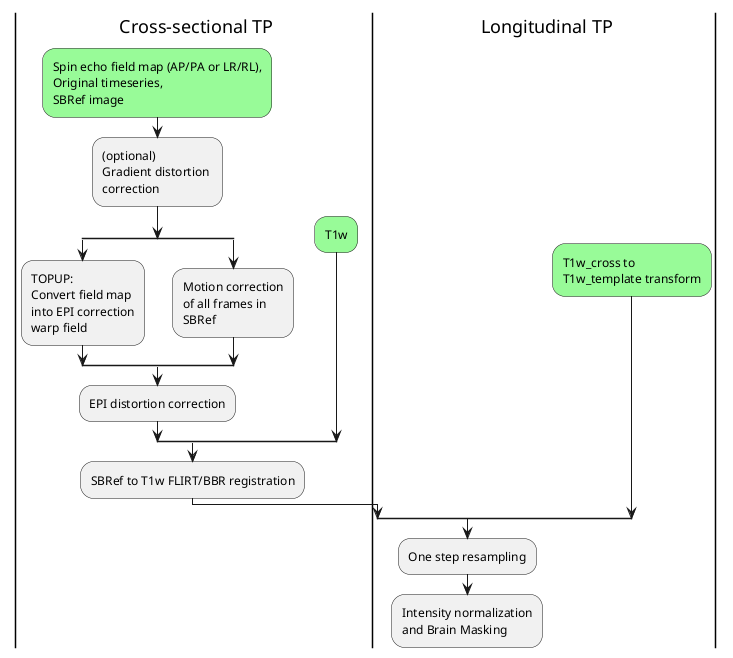 @startuml GenericfMRIProcessingPipeline_long
|c| Cross-sectional TP
|l| Longitudinal TP

|c|
split
-[hidden]->
split
-[hidden]->
#palegreen:Spin echo field map (AP/PA or LR/RL),
Original timeseries,
SBRef image;
:(optional)
Gradient distortion 
correction;
split
:TOPUP:
Convert field map
into EPI correction
warp field;
split again
:Motion correction
of all frames in 
SBRef;
end split
:EPI distortion correction;
split again
-[hidden]->
#palegreen:T1w;
end split
:SBRef to T1w FLIRT/BBR registration;
|l|
split again
-[hidden]->
#palegreen:T1w_cross to
T1w_template transform;
end split
:One step resampling;
:Intensity normalization
and Brain Masking;
@enduml